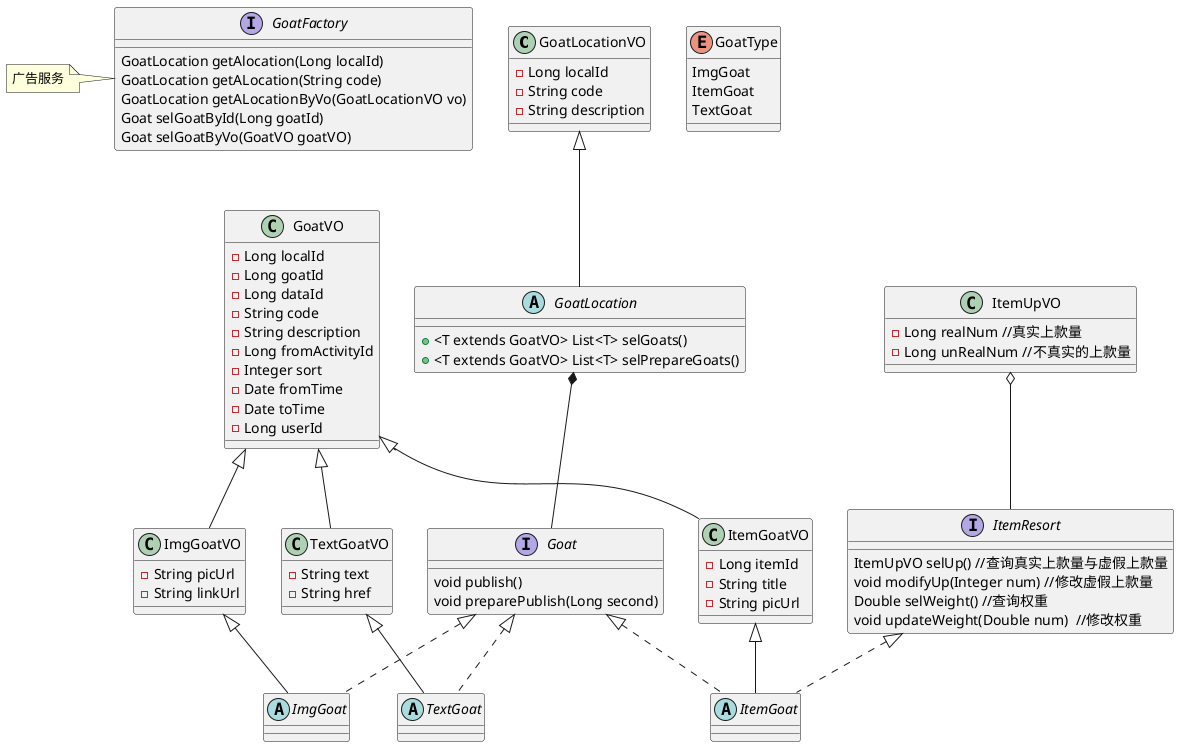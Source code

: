 @startuml

class GoatLocationVO{
-Long localId
-String code
-String description
}

abstract class GoatLocation{
+<T extends GoatVO> List<T> selGoats()
+<T extends GoatVO> List<T> selPrepareGoats()
}

interface Goat{

void publish()
void preparePublish(Long second)
}

enum GoatType{
ImgGoat
ItemGoat
TextGoat
}

class GoatVO{
-Long localId
-Long goatId
-Long dataId
-String code
-String description
-Long fromActivityId
-Integer sort
-Date fromTime
-Date toTime
-Long userId
}

class ImgGoatVO{
-String picUrl
-String linkUrl
}

class TextGoatVO{
-String text
-String href
}

class ItemUpVO{
-Long realNum //真实上款量
-Long unRealNum //不真实的上款量
}

class ItemGoatVO{
-Long itemId
-String title
-String picUrl
}

abstract class ImgGoat{

}

abstract class ItemGoat{

}

abstract class TextGoat{

}

interface ItemResort{
ItemUpVO selUp() //查询真实上款量与虚假上款量
void modifyUp(Integer num) //修改虚假上款量
Double selWeight() //查询权重
void updateWeight(Double num)  //修改权重
}

GoatLocationVO <|-- GoatLocation

GoatLocation *-- Goat

Goat <|.. ImgGoat

Goat <|.. ItemGoat

Goat <|.. TextGoat

GoatVO <|-- ImgGoatVO
GoatVO <|-- ItemGoatVO
GoatVO <|-- TextGoatVO

ImgGoatVO <|-- ImgGoat

ItemGoatVO <|-- ItemGoat

TextGoatVO <|-- TextGoat

ItemResort <|.. ItemGoat

ItemUpVO o-- ItemResort

interface GoatFactory{
GoatLocation getAlocation(Long localId)
GoatLocation getALocation(String code)
GoatLocation getALocationByVo(GoatLocationVO vo)
Goat selGoatById(Long goatId)
Goat selGoatByVo(GoatVO goatVO)
}

note left of GoatFactory:广告服务

@enduml